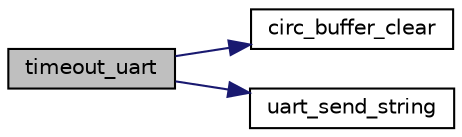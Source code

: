 digraph "timeout_uart"
{
  edge [fontname="Helvetica",fontsize="10",labelfontname="Helvetica",labelfontsize="10"];
  node [fontname="Helvetica",fontsize="10",shape=record];
  rankdir="LR";
  Node5 [label="timeout_uart",height=0.2,width=0.4,color="black", fillcolor="grey75", style="filled", fontcolor="black"];
  Node5 -> Node6 [color="midnightblue",fontsize="10",style="solid",fontname="Helvetica"];
  Node6 [label="circ_buffer_clear",height=0.2,width=0.4,color="black", fillcolor="white", style="filled",URL="$group___buffer___functions.html#ga5b404ab87c63d621304270ce477069c8",tooltip="Clear circular buffer. "];
  Node5 -> Node7 [color="midnightblue",fontsize="10",style="solid",fontname="Helvetica"];
  Node7 [label="uart_send_string",height=0.2,width=0.4,color="black", fillcolor="white", style="filled",URL="$group___u_a_r_t___functions.html#gac165c56328ee5c1e15e57cc925962de9",tooltip="Send string via uart protocol. "];
}

